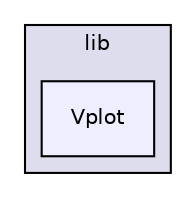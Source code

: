 digraph "Vplot" {
  compound=true
  node [ fontsize="10", fontname="Helvetica"];
  edge [ labelfontsize="10", labelfontname="Helvetica"];
  subgraph clusterdir_9f13e7e48b1dae88d68f6e470b94897e {
    graph [ bgcolor="#ddddee", pencolor="black", label="lib" fontname="Helvetica", fontsize="10", URL="dir_9f13e7e48b1dae88d68f6e470b94897e.html"]
  dir_fc245d8a5fc1b34a3ccd3381d89b372d [shape=box, label="Vplot", style="filled", fillcolor="#eeeeff", pencolor="black", URL="dir_fc245d8a5fc1b34a3ccd3381d89b372d.html"];
  }
}
